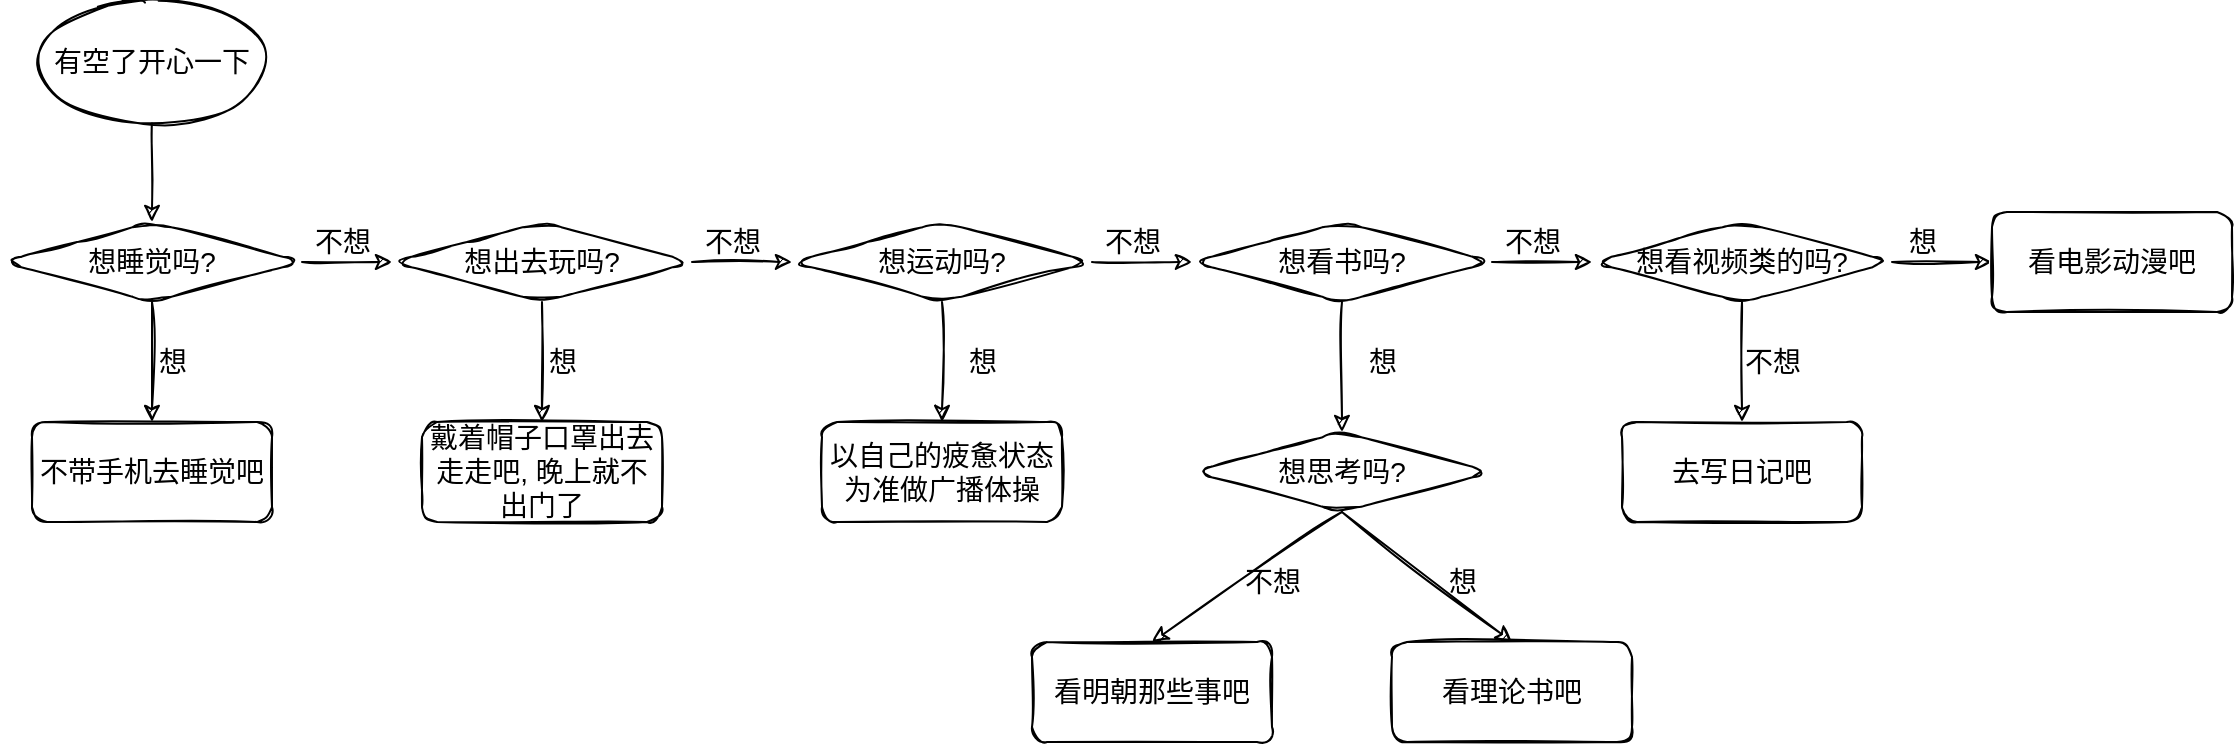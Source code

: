 <mxfile>
    <diagram id="7-255mw0JOYVabdmUZSd" name="第 1 页">
        <mxGraphModel dx="1041" dy="567" grid="0" gridSize="10" guides="1" tooltips="1" connect="1" arrows="1" fold="1" page="0" pageScale="1" pageWidth="827" pageHeight="1169" background="#ffffff" math="0" shadow="0">
            <root>
                <mxCell id="0"/>
                <mxCell id="1" parent="0"/>
                <mxCell id="19" style="edgeStyle=none;html=1;exitX=0.5;exitY=1;exitDx=0;exitDy=0;entryX=0.5;entryY=0;entryDx=0;entryDy=0;sketch=1;fontSize=14;" parent="1" source="2" target="3" edge="1">
                    <mxGeometry relative="1" as="geometry"/>
                </mxCell>
                <mxCell id="2" value="有空了开心一下" style="ellipse;whiteSpace=wrap;html=1;sketch=1;rounded=1;fontSize=14;" parent="1" vertex="1">
                    <mxGeometry x="80" y="70" width="120" height="60" as="geometry"/>
                </mxCell>
                <mxCell id="20" style="edgeStyle=none;html=1;exitX=0.5;exitY=1;exitDx=0;exitDy=0;entryX=0.5;entryY=0;entryDx=0;entryDy=0;sketch=1;fontSize=14;" parent="1" source="3" target="4" edge="1">
                    <mxGeometry relative="1" as="geometry"/>
                </mxCell>
                <mxCell id="21" style="edgeStyle=none;html=1;exitX=1;exitY=0.5;exitDx=0;exitDy=0;entryX=0;entryY=0.5;entryDx=0;entryDy=0;sketch=1;fontSize=14;" parent="1" source="3" target="6" edge="1">
                    <mxGeometry relative="1" as="geometry"/>
                </mxCell>
                <mxCell id="3" value="想睡觉吗?" style="rhombus;whiteSpace=wrap;html=1;sketch=1;rounded=1;fontSize=14;" parent="1" vertex="1">
                    <mxGeometry x="65" y="180" width="150" height="40" as="geometry"/>
                </mxCell>
                <mxCell id="4" value="不带手机去睡觉吧" style="whiteSpace=wrap;html=1;sketch=1;rounded=1;fontSize=14;" parent="1" vertex="1">
                    <mxGeometry x="80" y="280" width="120" height="50" as="geometry"/>
                </mxCell>
                <mxCell id="22" style="edgeStyle=none;html=1;exitX=0.5;exitY=1;exitDx=0;exitDy=0;entryX=0.5;entryY=0;entryDx=0;entryDy=0;sketch=1;fontSize=14;" parent="1" source="6" target="14" edge="1">
                    <mxGeometry relative="1" as="geometry"/>
                </mxCell>
                <mxCell id="23" style="edgeStyle=none;html=1;exitX=1;exitY=0.5;exitDx=0;exitDy=0;entryX=0;entryY=0.5;entryDx=0;entryDy=0;sketch=1;fontSize=14;" parent="1" source="6" target="10" edge="1">
                    <mxGeometry relative="1" as="geometry"/>
                </mxCell>
                <mxCell id="6" value="想出去玩吗?" style="rhombus;whiteSpace=wrap;html=1;sketch=1;rounded=1;fontSize=14;" parent="1" vertex="1">
                    <mxGeometry x="260" y="180" width="150" height="40" as="geometry"/>
                </mxCell>
                <mxCell id="28" style="edgeStyle=none;html=1;exitX=0.5;exitY=1;exitDx=0;exitDy=0;entryX=0.5;entryY=0;entryDx=0;entryDy=0;sketch=1;fontSize=14;" parent="1" source="7" target="16" edge="1">
                    <mxGeometry relative="1" as="geometry"/>
                </mxCell>
                <mxCell id="29" style="edgeStyle=none;html=1;exitX=1;exitY=0.5;exitDx=0;exitDy=0;entryX=0;entryY=0.5;entryDx=0;entryDy=0;sketch=1;fontSize=14;" parent="1" source="7" target="17" edge="1">
                    <mxGeometry relative="1" as="geometry"/>
                </mxCell>
                <mxCell id="7" value="想看视频类的吗?" style="rhombus;whiteSpace=wrap;html=1;sketch=1;rounded=1;fontSize=14;" parent="1" vertex="1">
                    <mxGeometry x="860" y="180" width="150" height="40" as="geometry"/>
                </mxCell>
                <mxCell id="30" style="edgeStyle=none;html=1;exitX=0.5;exitY=1;exitDx=0;exitDy=0;entryX=0.5;entryY=0;entryDx=0;entryDy=0;sketch=1;fontSize=14;" parent="1" source="8" target="11" edge="1">
                    <mxGeometry relative="1" as="geometry"/>
                </mxCell>
                <mxCell id="31" style="edgeStyle=none;html=1;exitX=0.5;exitY=1;exitDx=0;exitDy=0;entryX=0.5;entryY=0;entryDx=0;entryDy=0;sketch=1;fontSize=14;" parent="1" source="8" target="18" edge="1">
                    <mxGeometry relative="1" as="geometry"/>
                </mxCell>
                <mxCell id="8" value="想思考吗?" style="rhombus;whiteSpace=wrap;html=1;sketch=1;rounded=1;fontSize=14;" parent="1" vertex="1">
                    <mxGeometry x="660" y="285" width="150" height="40" as="geometry"/>
                </mxCell>
                <mxCell id="26" style="edgeStyle=none;html=1;exitX=0.5;exitY=1;exitDx=0;exitDy=0;entryX=0.5;entryY=0;entryDx=0;entryDy=0;sketch=1;fontSize=14;" parent="1" source="9" target="8" edge="1">
                    <mxGeometry relative="1" as="geometry"/>
                </mxCell>
                <mxCell id="27" style="edgeStyle=none;html=1;exitX=1;exitY=0.5;exitDx=0;exitDy=0;entryX=0;entryY=0.5;entryDx=0;entryDy=0;sketch=1;fontSize=14;" parent="1" source="9" target="7" edge="1">
                    <mxGeometry relative="1" as="geometry"/>
                </mxCell>
                <mxCell id="9" value="想看书吗?" style="rhombus;whiteSpace=wrap;html=1;sketch=1;rounded=1;fontSize=14;" parent="1" vertex="1">
                    <mxGeometry x="660" y="180" width="150" height="40" as="geometry"/>
                </mxCell>
                <mxCell id="24" style="edgeStyle=none;html=1;exitX=0.5;exitY=1;exitDx=0;exitDy=0;entryX=0.5;entryY=0;entryDx=0;entryDy=0;sketch=1;fontSize=14;" parent="1" source="10" target="13" edge="1">
                    <mxGeometry relative="1" as="geometry"/>
                </mxCell>
                <mxCell id="25" style="edgeStyle=none;html=1;exitX=1;exitY=0.5;exitDx=0;exitDy=0;entryX=0;entryY=0.5;entryDx=0;entryDy=0;sketch=1;fontSize=14;" parent="1" source="10" target="9" edge="1">
                    <mxGeometry relative="1" as="geometry"/>
                </mxCell>
                <mxCell id="10" value="想运动吗?" style="rhombus;whiteSpace=wrap;html=1;sketch=1;rounded=1;fontSize=14;" parent="1" vertex="1">
                    <mxGeometry x="460" y="180" width="150" height="40" as="geometry"/>
                </mxCell>
                <mxCell id="11" value="看明朝那些事吧" style="whiteSpace=wrap;html=1;sketch=1;rounded=1;fontSize=14;" parent="1" vertex="1">
                    <mxGeometry x="580" y="390" width="120" height="50" as="geometry"/>
                </mxCell>
                <mxCell id="13" value="以自己的疲惫状态为准做广播体操" style="whiteSpace=wrap;html=1;sketch=1;rounded=1;fontSize=14;" parent="1" vertex="1">
                    <mxGeometry x="475" y="280" width="120" height="50" as="geometry"/>
                </mxCell>
                <mxCell id="14" value="戴着帽子口罩出去走走吧, 晚上就不出门了" style="whiteSpace=wrap;html=1;sketch=1;rounded=1;fontSize=14;" parent="1" vertex="1">
                    <mxGeometry x="275" y="280" width="120" height="50" as="geometry"/>
                </mxCell>
                <mxCell id="16" value="去写日记吧" style="whiteSpace=wrap;html=1;sketch=1;rounded=1;fontSize=14;" parent="1" vertex="1">
                    <mxGeometry x="875" y="280" width="120" height="50" as="geometry"/>
                </mxCell>
                <mxCell id="17" value="看电影动漫吧" style="whiteSpace=wrap;html=1;sketch=1;rounded=1;fontSize=14;" parent="1" vertex="1">
                    <mxGeometry x="1060" y="175" width="120" height="50" as="geometry"/>
                </mxCell>
                <mxCell id="18" value="看理论书吧" style="whiteSpace=wrap;html=1;sketch=1;rounded=1;fontSize=14;" parent="1" vertex="1">
                    <mxGeometry x="760" y="390" width="120" height="50" as="geometry"/>
                </mxCell>
                <mxCell id="32" value="想" style="text;html=1;align=center;verticalAlign=middle;resizable=0;points=[];autosize=1;strokeColor=none;fillColor=none;sketch=1;rounded=1;fontSize=14;" parent="1" vertex="1">
                    <mxGeometry x="135" y="240" width="30" height="20" as="geometry"/>
                </mxCell>
                <mxCell id="33" value="不想" style="text;html=1;align=center;verticalAlign=middle;resizable=0;points=[];autosize=1;strokeColor=none;fillColor=none;sketch=1;rounded=1;fontSize=14;" parent="1" vertex="1">
                    <mxGeometry x="215" y="180" width="40" height="20" as="geometry"/>
                </mxCell>
                <mxCell id="35" value="不想" style="text;html=1;align=center;verticalAlign=middle;resizable=0;points=[];autosize=1;strokeColor=none;fillColor=none;sketch=1;rounded=1;fontSize=14;" parent="1" vertex="1">
                    <mxGeometry x="680" y="350" width="40" height="20" as="geometry"/>
                </mxCell>
                <mxCell id="36" value="不想" style="text;html=1;align=center;verticalAlign=middle;resizable=0;points=[];autosize=1;strokeColor=none;fillColor=none;sketch=1;rounded=1;fontSize=14;" parent="1" vertex="1">
                    <mxGeometry x="610" y="180" width="40" height="20" as="geometry"/>
                </mxCell>
                <mxCell id="37" value="不想" style="text;html=1;align=center;verticalAlign=middle;resizable=0;points=[];autosize=1;strokeColor=none;fillColor=none;sketch=1;rounded=1;fontSize=14;" parent="1" vertex="1">
                    <mxGeometry x="410" y="180" width="40" height="20" as="geometry"/>
                </mxCell>
                <mxCell id="38" value="想" style="text;html=1;align=center;verticalAlign=middle;resizable=0;points=[];autosize=1;strokeColor=none;fillColor=none;sketch=1;rounded=1;fontSize=14;" parent="1" vertex="1">
                    <mxGeometry x="330" y="240" width="30" height="20" as="geometry"/>
                </mxCell>
                <mxCell id="39" value="想" style="text;html=1;align=center;verticalAlign=middle;resizable=0;points=[];autosize=1;strokeColor=none;fillColor=none;sketch=1;rounded=1;fontSize=14;" parent="1" vertex="1">
                    <mxGeometry x="1010" y="180" width="30" height="20" as="geometry"/>
                </mxCell>
                <mxCell id="40" value="想" style="text;html=1;align=center;verticalAlign=middle;resizable=0;points=[];autosize=1;strokeColor=none;fillColor=none;sketch=1;rounded=1;fontSize=14;" parent="1" vertex="1">
                    <mxGeometry x="740" y="240" width="30" height="20" as="geometry"/>
                </mxCell>
                <mxCell id="41" value="想" style="text;html=1;align=center;verticalAlign=middle;resizable=0;points=[];autosize=1;strokeColor=none;fillColor=none;sketch=1;rounded=1;fontSize=14;" parent="1" vertex="1">
                    <mxGeometry x="780" y="350" width="30" height="20" as="geometry"/>
                </mxCell>
                <mxCell id="42" value="想" style="text;html=1;align=center;verticalAlign=middle;resizable=0;points=[];autosize=1;strokeColor=none;fillColor=none;sketch=1;rounded=1;fontSize=14;" parent="1" vertex="1">
                    <mxGeometry x="540" y="240" width="30" height="20" as="geometry"/>
                </mxCell>
                <mxCell id="44" value="不想" style="text;html=1;align=center;verticalAlign=middle;resizable=0;points=[];autosize=1;strokeColor=none;fillColor=none;sketch=1;rounded=1;fontSize=14;" parent="1" vertex="1">
                    <mxGeometry x="930" y="240" width="40" height="20" as="geometry"/>
                </mxCell>
                <mxCell id="45" value="不想" style="text;html=1;align=center;verticalAlign=middle;resizable=0;points=[];autosize=1;strokeColor=none;fillColor=none;sketch=1;rounded=1;fontSize=14;" parent="1" vertex="1">
                    <mxGeometry x="810" y="180" width="40" height="20" as="geometry"/>
                </mxCell>
            </root>
        </mxGraphModel>
    </diagram>
</mxfile>